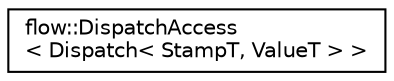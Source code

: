 digraph "Graphical Class Hierarchy"
{
 // LATEX_PDF_SIZE
  edge [fontname="Helvetica",fontsize="10",labelfontname="Helvetica",labelfontsize="10"];
  node [fontname="Helvetica",fontsize="10",shape=record];
  rankdir="LR";
  Node0 [label="flow::DispatchAccess\l\< Dispatch\< StampT, ValueT \> \>",height=0.2,width=0.4,color="black", fillcolor="white", style="filled",URL="$structflow_1_1_dispatch_access_3_01_dispatch_3_01_stamp_t_00_01_value_t_01_4_01_4.html",tooltip="Dispatch access helper."];
}
